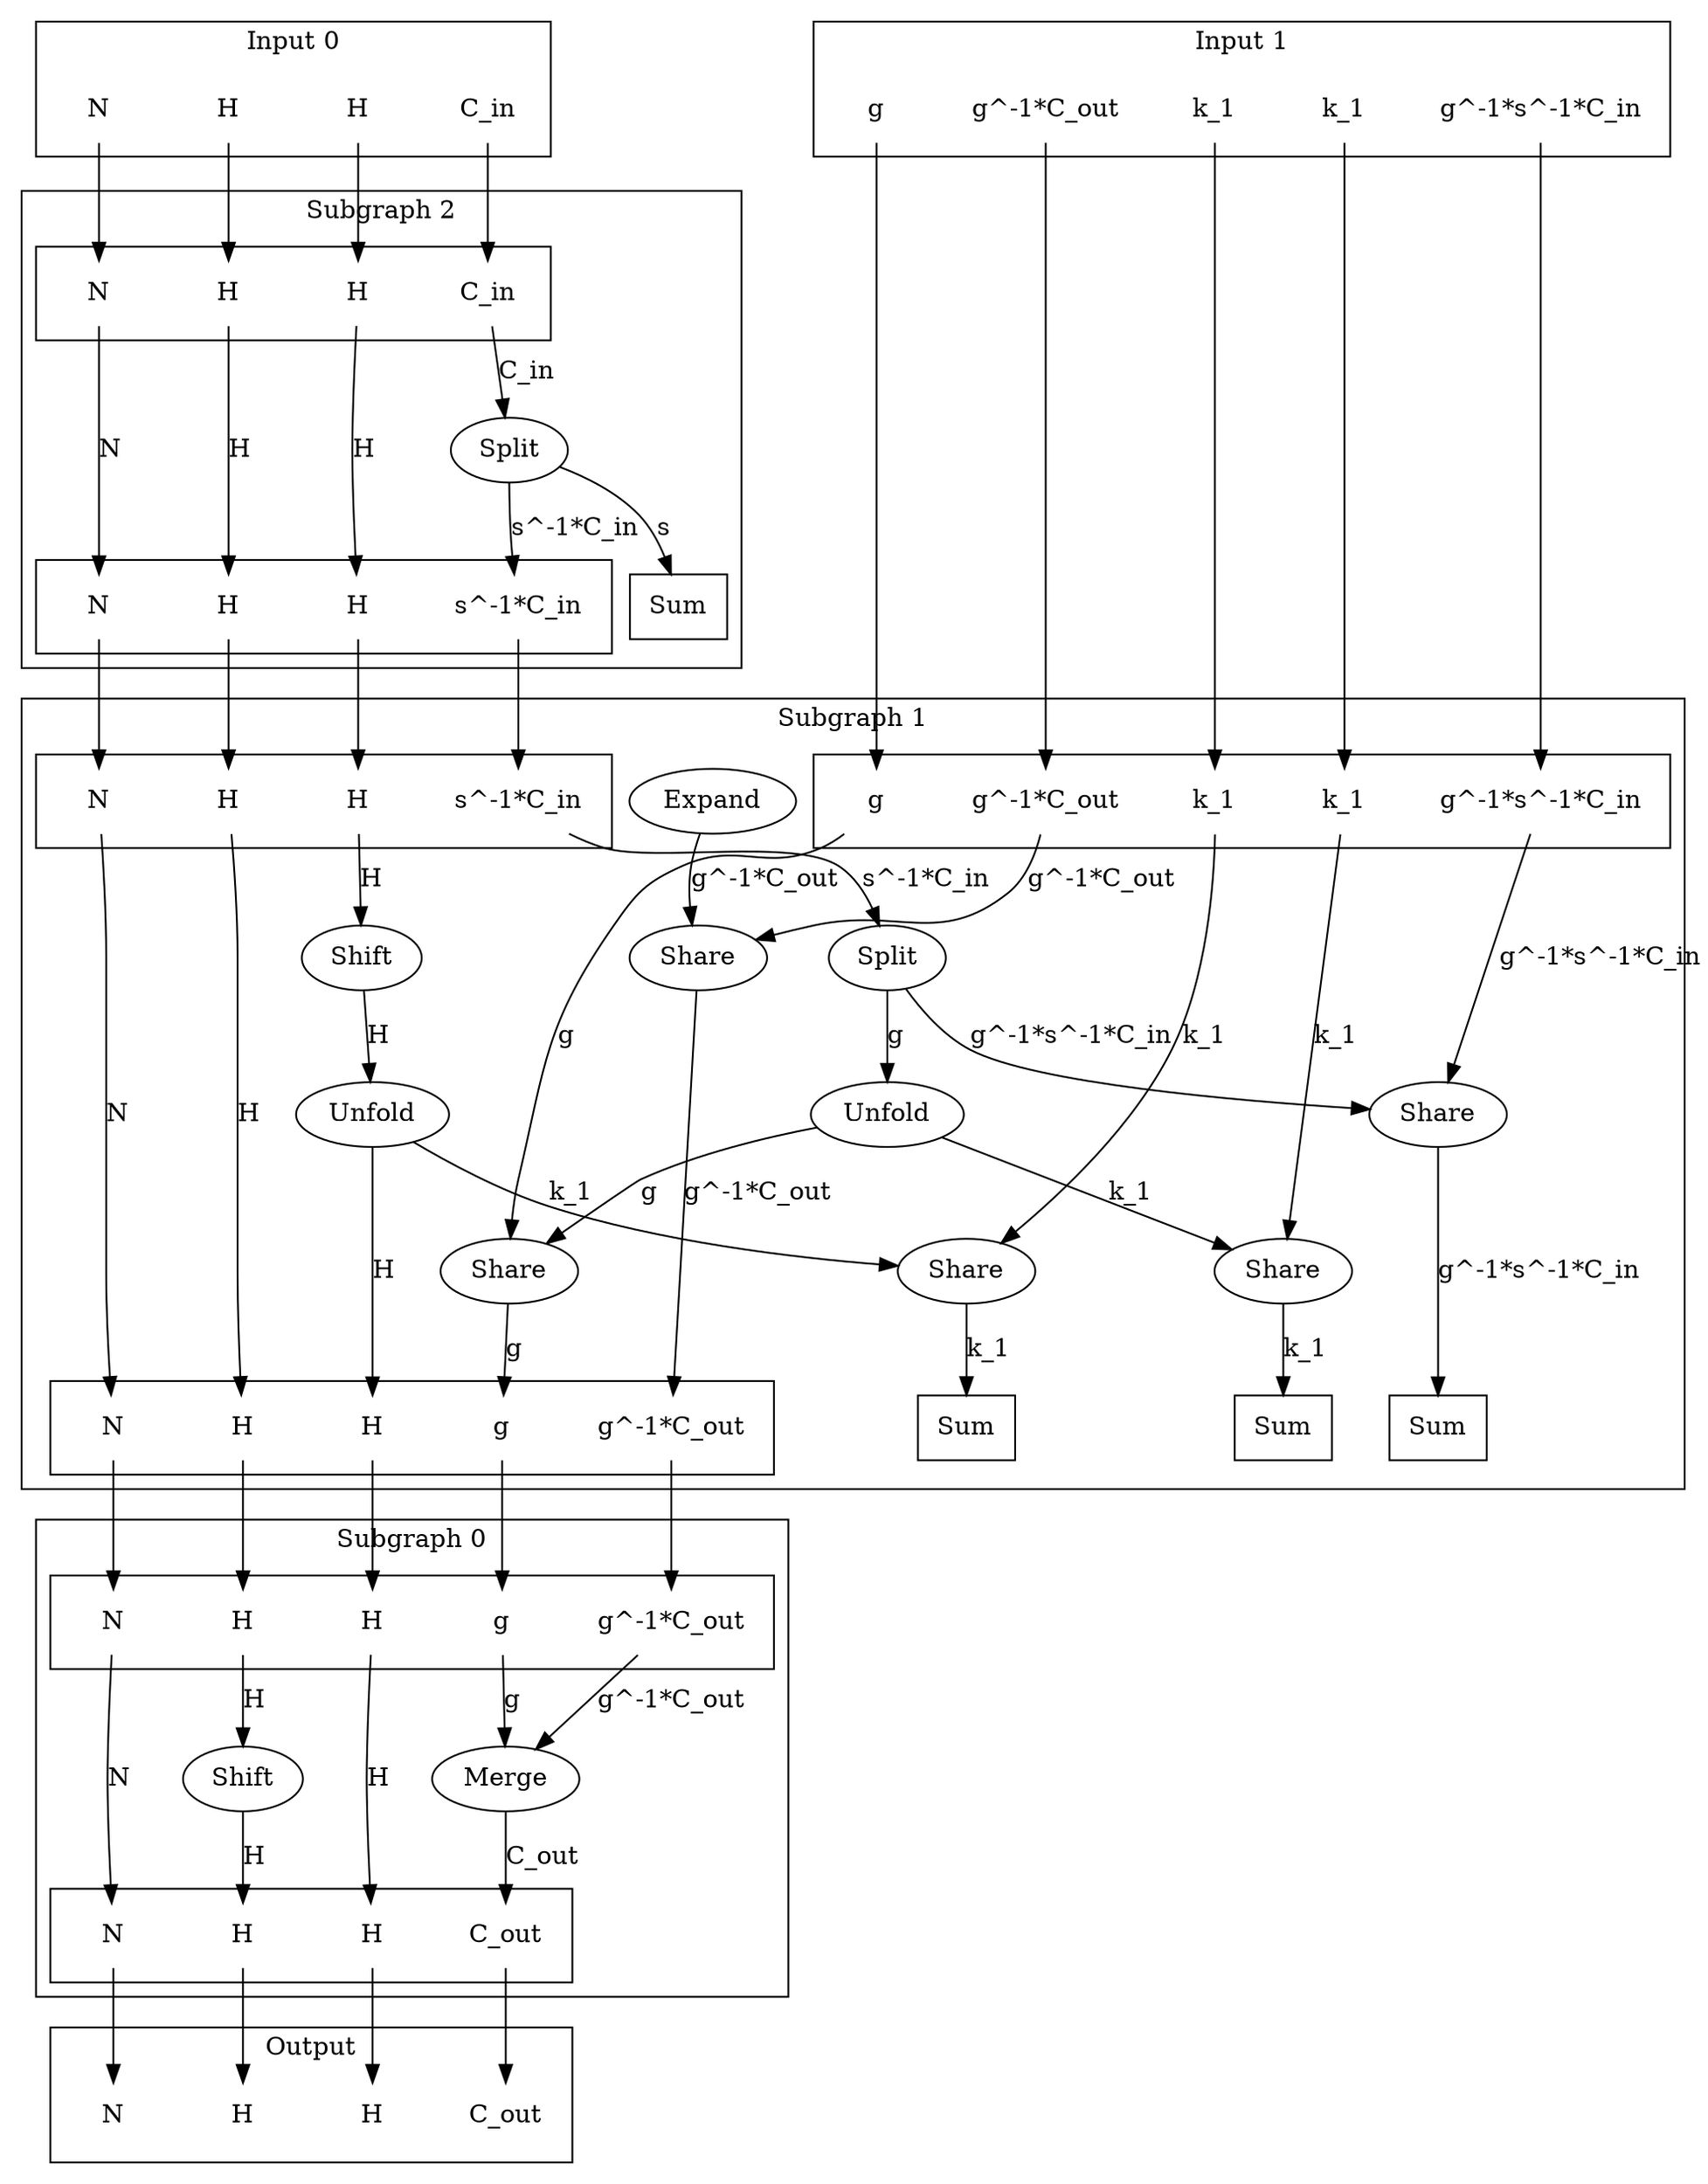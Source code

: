digraph kernel_generated {
newrank = true;

// Stage tensor.
subgraph cluster_subgraph_0 {
    label = "Subgraph 0";
    // Reductions.
    // Output.
    subgraph cluster_subgraph_0_out {
        label = "";
        interface_0_out_0x5621811c9b40 [label="N", shape=none];
        interface_0_out_0x5621811c9b68 [label="C_out", shape=none];
        interface_0_out_0x5621811c9b90 [label="H", shape=none];
        interface_0_out_0x5621811c9bb8 [label="H", shape=none];
    }
    {
        rank = same;
        interface_0_out_0x5621811c9b40;
        interface_0_out_0x5621811c9b68;
        interface_0_out_0x5621811c9b90;
        interface_0_out_0x5621811c9bb8;
    }
    // Input 0.
    subgraph cluster_subgraph_0_in_0 {
        label = "";
        interface_0_in_0x5621811c9b40 [label="N", shape=none];
        interface_0_in_0x7fd5ec008180 [label="g", shape=none];
        interface_0_in_0x7fd5ec005160 [label="H", shape=none];
        interface_0_in_0x5621811c9bb8 [label="H", shape=none];
        interface_0_in_0x7fd5ec008198 [label="g^-1*C_out", shape=none];
    }
    {
        rank = same;
        interface_0_in_0x5621811c9b40;
        interface_0_in_0x7fd5ec008180;
        interface_0_in_0x7fd5ec005160;
        interface_0_in_0x5621811c9bb8;
        interface_0_in_0x7fd5ec008198;
    }
    // Op's.
    op_0x7fd5ec005140 [label="Shift"];
    op_0x7fd5ec008140 [label="Merge"];
    // Dimension's.
    interface_0_in_0x5621811c9b40 -> interface_0_out_0x5621811c9b40 [label="N"];
    op_0x7fd5ec008140 -> interface_0_out_0x5621811c9b68 [label="C_out"];
    op_0x7fd5ec005140 -> interface_0_out_0x5621811c9b90 [label="H"];
    interface_0_in_0x5621811c9bb8 -> interface_0_out_0x5621811c9bb8 [label="H"];
    interface_0_in_0x7fd5ec005160 -> op_0x7fd5ec005140 [label="H"];
    interface_0_in_0x7fd5ec008180 -> op_0x7fd5ec008140 [label="g"];
    interface_0_in_0x7fd5ec008198 -> op_0x7fd5ec008140 [label="g^-1*C_out"];
}

// Stage tensor.
subgraph cluster_subgraph_1 {
    label = "Subgraph 1";
    // Reductions.
    reduce_0x7fce640019b0 [label="Sum", shape=box];
    reduce_0x7fce64005a20 [label="Sum", shape=box];
    reduce_0x7fce64001998 [label="Sum", shape=box];
    // Output.
    subgraph cluster_subgraph_1_out {
        label = "";
        interface_1_out_0x5621811c9b40 [label="N", shape=none];
        interface_1_out_0x7fd5ec008180 [label="g", shape=none];
        interface_1_out_0x7fd5ec005160 [label="H", shape=none];
        interface_1_out_0x5621811c9bb8 [label="H", shape=none];
        interface_1_out_0x7fd5ec008198 [label="g^-1*C_out", shape=none];
    }
    {
        rank = same;
        reduce_0x7fce640019b0;
        reduce_0x7fce64005a20;
        reduce_0x7fce64001998;
        interface_1_out_0x5621811c9b40;
        interface_1_out_0x7fd5ec008180;
        interface_1_out_0x7fd5ec005160;
        interface_1_out_0x5621811c9bb8;
        interface_1_out_0x7fd5ec008198;
    }
    // Input 0.
    subgraph cluster_subgraph_1_in_0 {
        label = "";
        interface_1_in_0x5621811c9b40 [label="N", shape=none];
        interface_1_in_0x7fd2416b5c60 [label="s^-1*C_in", shape=none];
        interface_1_in_0x7fd5ec005160 [label="H", shape=none];
        interface_1_in_0x7fd348031840 [label="H", shape=none];
    }
    // Input 1.
    subgraph cluster_subgraph_1_in_1 {
        label = "";
        interface_1_in_0x7fd4bc004a78 [label="g", shape=none];
        interface_1_in_0x7fd0e400cdf8 [label="k_1", shape=none];
        interface_1_in_0x7fd5e0004818 [label="g^-1*s^-1*C_in", shape=none];
        interface_1_in_0x7fd5e00045e8 [label="k_1", shape=none];
        interface_1_in_0x7fd4bc004b18 [label="g^-1*C_out", shape=none];
    }
    {
        rank = same;
        interface_1_in_0x5621811c9b40;
        interface_1_in_0x7fd2416b5c60;
        interface_1_in_0x7fd5ec005160;
        interface_1_in_0x7fd348031840;
        interface_1_in_0x7fd4bc004a78;
        interface_1_in_0x7fd0e400cdf8;
        interface_1_in_0x7fd5e0004818;
        interface_1_in_0x7fd5e00045e8;
        interface_1_in_0x7fd4bc004b18;
    }
    // Op's.
    op_0x7fd0e400cdc0 [label="Share"];
    op_0x7fd2416b5c20 [label="Split"];
    op_0x7fd268007540 [label="Unfold"];
    op_0x7fd348031820 [label="Shift"];
    op_0x7fd4bc004a40 [label="Share"];
    op_0x7fd4bc004ae0 [label="Share"];
    op_0x7fd5c006bf80 [label="Unfold"];
    op_0x7fd5e00045b0 [label="Share"];
    op_0x7fd5e00047e0 [label="Share"];
    op_0x7fd5e0004a78 [label="Expand"];
    // Dimension's.
    interface_1_in_0x5621811c9b40 -> interface_1_out_0x5621811c9b40 [label="N"];
    op_0x7fd268007540 -> interface_1_out_0x5621811c9bb8 [label="H"];
    op_0x7fd5e00045b0 -> reduce_0x7fce64001998 [label="k_1"];
    op_0x7fd0e400cdc0 -> reduce_0x7fce640019b0 [label="k_1"];
    op_0x7fd5e00047e0 -> reduce_0x7fce64005a20 [label="g^-1*s^-1*C_in"];
    op_0x7fd5c006bf80 -> op_0x7fd0e400cdc0 [label="k_1"];
    interface_1_in_0x7fd0e400cdf8 -> op_0x7fd0e400cdc0 [label="k_1"];
    interface_1_in_0x7fd2416b5c60 -> op_0x7fd2416b5c20 [label="s^-1*C_in"];
    op_0x7fd348031820 -> op_0x7fd268007540 [label="H"];
    interface_1_in_0x7fd348031840 -> op_0x7fd348031820 [label="H"];
    op_0x7fd5c006bf80 -> op_0x7fd4bc004a40 [label="g"];
    interface_1_in_0x7fd4bc004a78 -> op_0x7fd4bc004a40 [label="g"];
    op_0x7fd5e0004a78 -> op_0x7fd4bc004ae0 [label="g^-1*C_out"];
    interface_1_in_0x7fd4bc004b18 -> op_0x7fd4bc004ae0 [label="g^-1*C_out"];
    op_0x7fd2416b5c20 -> op_0x7fd5c006bf80 [label="g"];
    op_0x7fd268007540 -> op_0x7fd5e00045b0 [label="k_1"];
    interface_1_in_0x7fd5e00045e8 -> op_0x7fd5e00045b0 [label="k_1"];
    op_0x7fd2416b5c20 -> op_0x7fd5e00047e0 [label="g^-1*s^-1*C_in"];
    interface_1_in_0x7fd5e0004818 -> op_0x7fd5e00047e0 [label="g^-1*s^-1*C_in"];
    interface_1_in_0x7fd5ec005160 -> interface_1_out_0x7fd5ec005160 [label="H"];
    op_0x7fd4bc004a40 -> interface_1_out_0x7fd5ec008180 [label="g"];
    op_0x7fd4bc004ae0 -> interface_1_out_0x7fd5ec008198 [label="g^-1*C_out"];
}

// Stage tensor.
subgraph cluster_subgraph_2 {
    label = "Subgraph 2";
    // Reductions.
    reduce_0x7fce64002f58 [label="Sum", shape=box];
    // Output.
    subgraph cluster_subgraph_2_out {
        label = "";
        interface_2_out_0x5621811c9b40 [label="N", shape=none];
        interface_2_out_0x7fd2416b5c60 [label="s^-1*C_in", shape=none];
        interface_2_out_0x7fd5ec005160 [label="H", shape=none];
        interface_2_out_0x7fd348031840 [label="H", shape=none];
    }
    {
        rank = same;
        reduce_0x7fce64002f58;
        interface_2_out_0x5621811c9b40;
        interface_2_out_0x7fd2416b5c60;
        interface_2_out_0x7fd5ec005160;
        interface_2_out_0x7fd348031840;
    }
    // Input 0.
    subgraph cluster_subgraph_2_in_0 {
        label = "";
        interface_2_in_0x5621811c9b40 [label="N", shape=none];
        interface_2_in_0x7fd4629d2710 [label="C_in", shape=none];
        interface_2_in_0x7fd5ec005160 [label="H", shape=none];
        interface_2_in_0x7fd348031840 [label="H", shape=none];
    }
    {
        rank = same;
        interface_2_in_0x5621811c9b40;
        interface_2_in_0x7fd4629d2710;
        interface_2_in_0x7fd5ec005160;
        interface_2_in_0x7fd348031840;
    }
    // Op's.
    op_0x7fd4629d26d0 [label="Split"];
    // Dimension's.
    interface_2_in_0x5621811c9b40 -> interface_2_out_0x5621811c9b40 [label="N"];
    op_0x7fd4629d26d0 -> reduce_0x7fce64002f58 [label="s"];
    op_0x7fd4629d26d0 -> interface_2_out_0x7fd2416b5c60 [label="s^-1*C_in"];
    interface_2_in_0x7fd348031840 -> interface_2_out_0x7fd348031840 [label="H"];
    interface_2_in_0x7fd4629d2710 -> op_0x7fd4629d26d0 [label="C_in"];
    interface_2_in_0x7fd5ec005160 -> interface_2_out_0x7fd5ec005160 [label="H"];
}

// Input tensor.
subgraph cluster_subgraph_3 {
    label = "Input 0";
    interface_3_out_0x5621811c9b40 [label="N", shape=none];
    interface_3_out_0x7fd4629d2710 [label="C_in", shape=none];
    interface_3_out_0x7fd5ec005160 [label="H", shape=none];
    interface_3_out_0x7fd348031840 [label="H", shape=none];
}

interface_3_out_0x5621811c9b40 -> interface_2_in_0x5621811c9b40;
interface_3_out_0x7fd4629d2710 -> interface_2_in_0x7fd4629d2710;
interface_3_out_0x7fd5ec005160 -> interface_2_in_0x7fd5ec005160;
interface_3_out_0x7fd348031840 -> interface_2_in_0x7fd348031840;

interface_2_out_0x5621811c9b40 -> interface_1_in_0x5621811c9b40;
interface_2_out_0x7fd2416b5c60 -> interface_1_in_0x7fd2416b5c60;
interface_2_out_0x7fd5ec005160 -> interface_1_in_0x7fd5ec005160;
interface_2_out_0x7fd348031840 -> interface_1_in_0x7fd348031840;

// Input tensor.
subgraph cluster_subgraph_4 {
    label = "Input 1";
    interface_4_out_0x7fd4bc004a78 [label="g", shape=none];
    interface_4_out_0x7fd0e400cdf8 [label="k_1", shape=none];
    interface_4_out_0x7fd5e0004818 [label="g^-1*s^-1*C_in", shape=none];
    interface_4_out_0x7fd5e00045e8 [label="k_1", shape=none];
    interface_4_out_0x7fd4bc004b18 [label="g^-1*C_out", shape=none];
}

interface_4_out_0x7fd4bc004a78 -> interface_1_in_0x7fd4bc004a78;
interface_4_out_0x7fd0e400cdf8 -> interface_1_in_0x7fd0e400cdf8;
interface_4_out_0x7fd5e0004818 -> interface_1_in_0x7fd5e0004818;
interface_4_out_0x7fd5e00045e8 -> interface_1_in_0x7fd5e00045e8;
interface_4_out_0x7fd4bc004b18 -> interface_1_in_0x7fd4bc004b18;

interface_1_out_0x5621811c9b40 -> interface_0_in_0x5621811c9b40;
interface_1_out_0x7fd5ec008180 -> interface_0_in_0x7fd5ec008180;
interface_1_out_0x7fd5ec005160 -> interface_0_in_0x7fd5ec005160;
interface_1_out_0x5621811c9bb8 -> interface_0_in_0x5621811c9bb8;
interface_1_out_0x7fd5ec008198 -> interface_0_in_0x7fd5ec008198;

{
    rank = same;
    interface_3_out_0x5621811c9b40;
    interface_3_out_0x7fd4629d2710;
    interface_3_out_0x7fd5ec005160;
    interface_3_out_0x7fd348031840;
    interface_4_out_0x7fd4bc004a78;
    interface_4_out_0x7fd0e400cdf8;
    interface_4_out_0x7fd5e0004818;
    interface_4_out_0x7fd5e00045e8;
    interface_4_out_0x7fd4bc004b18;
}
subgraph cluster_subgraph_output {
    label = "Output";
    interface_5_in_0x5621811c9b40 [label="N", shape=none];
    interface_5_in_0x5621811c9b68 [label="C_out", shape=none];
    interface_5_in_0x5621811c9b90 [label="H", shape=none];
    interface_5_in_0x5621811c9bb8 [label="H", shape=none];
}
interface_0_out_0x5621811c9b40 -> interface_5_in_0x5621811c9b40;
interface_0_out_0x5621811c9b68 -> interface_5_in_0x5621811c9b68;
interface_0_out_0x5621811c9b90 -> interface_5_in_0x5621811c9b90;
interface_0_out_0x5621811c9bb8 -> interface_5_in_0x5621811c9bb8;

}
